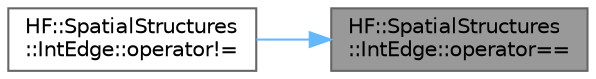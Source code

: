 digraph "HF::SpatialStructures::IntEdge::operator=="
{
 // LATEX_PDF_SIZE
  bgcolor="transparent";
  edge [fontname=Helvetica,fontsize=10,labelfontname=Helvetica,labelfontsize=10];
  node [fontname=Helvetica,fontsize=10,shape=box,height=0.2,width=0.4];
  rankdir="RL";
  Node1 [label="HF::SpatialStructures\l::IntEdge::operator==",height=0.2,width=0.4,color="gray40", fillcolor="grey60", style="filled", fontcolor="black",tooltip=" "];
  Node1 -> Node2 [dir="back",color="steelblue1",style="solid"];
  Node2 [label="HF::SpatialStructures\l::IntEdge::operator!=",height=0.2,width=0.4,color="grey40", fillcolor="white", style="filled",URL="$a01531.html#a76618843beaa3b789d8c008227e17bdb",tooltip=" "];
}
